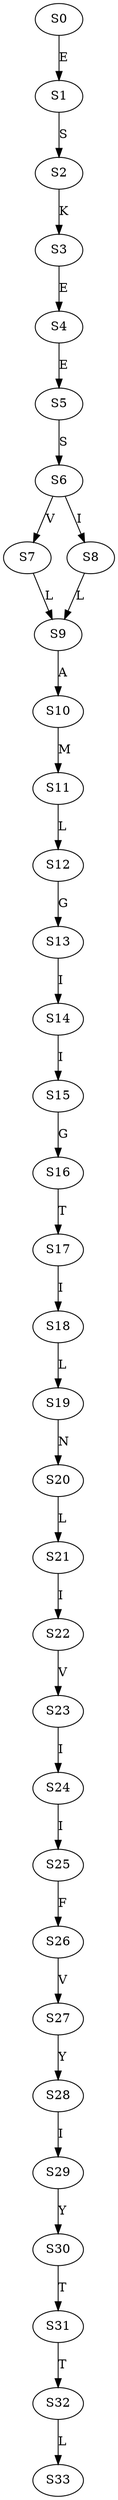 strict digraph  {
	S0 -> S1 [ label = E ];
	S1 -> S2 [ label = S ];
	S2 -> S3 [ label = K ];
	S3 -> S4 [ label = E ];
	S4 -> S5 [ label = E ];
	S5 -> S6 [ label = S ];
	S6 -> S7 [ label = V ];
	S6 -> S8 [ label = I ];
	S7 -> S9 [ label = L ];
	S8 -> S9 [ label = L ];
	S9 -> S10 [ label = A ];
	S10 -> S11 [ label = M ];
	S11 -> S12 [ label = L ];
	S12 -> S13 [ label = G ];
	S13 -> S14 [ label = I ];
	S14 -> S15 [ label = I ];
	S15 -> S16 [ label = G ];
	S16 -> S17 [ label = T ];
	S17 -> S18 [ label = I ];
	S18 -> S19 [ label = L ];
	S19 -> S20 [ label = N ];
	S20 -> S21 [ label = L ];
	S21 -> S22 [ label = I ];
	S22 -> S23 [ label = V ];
	S23 -> S24 [ label = I ];
	S24 -> S25 [ label = I ];
	S25 -> S26 [ label = F ];
	S26 -> S27 [ label = V ];
	S27 -> S28 [ label = Y ];
	S28 -> S29 [ label = I ];
	S29 -> S30 [ label = Y ];
	S30 -> S31 [ label = T ];
	S31 -> S32 [ label = T ];
	S32 -> S33 [ label = L ];
}
